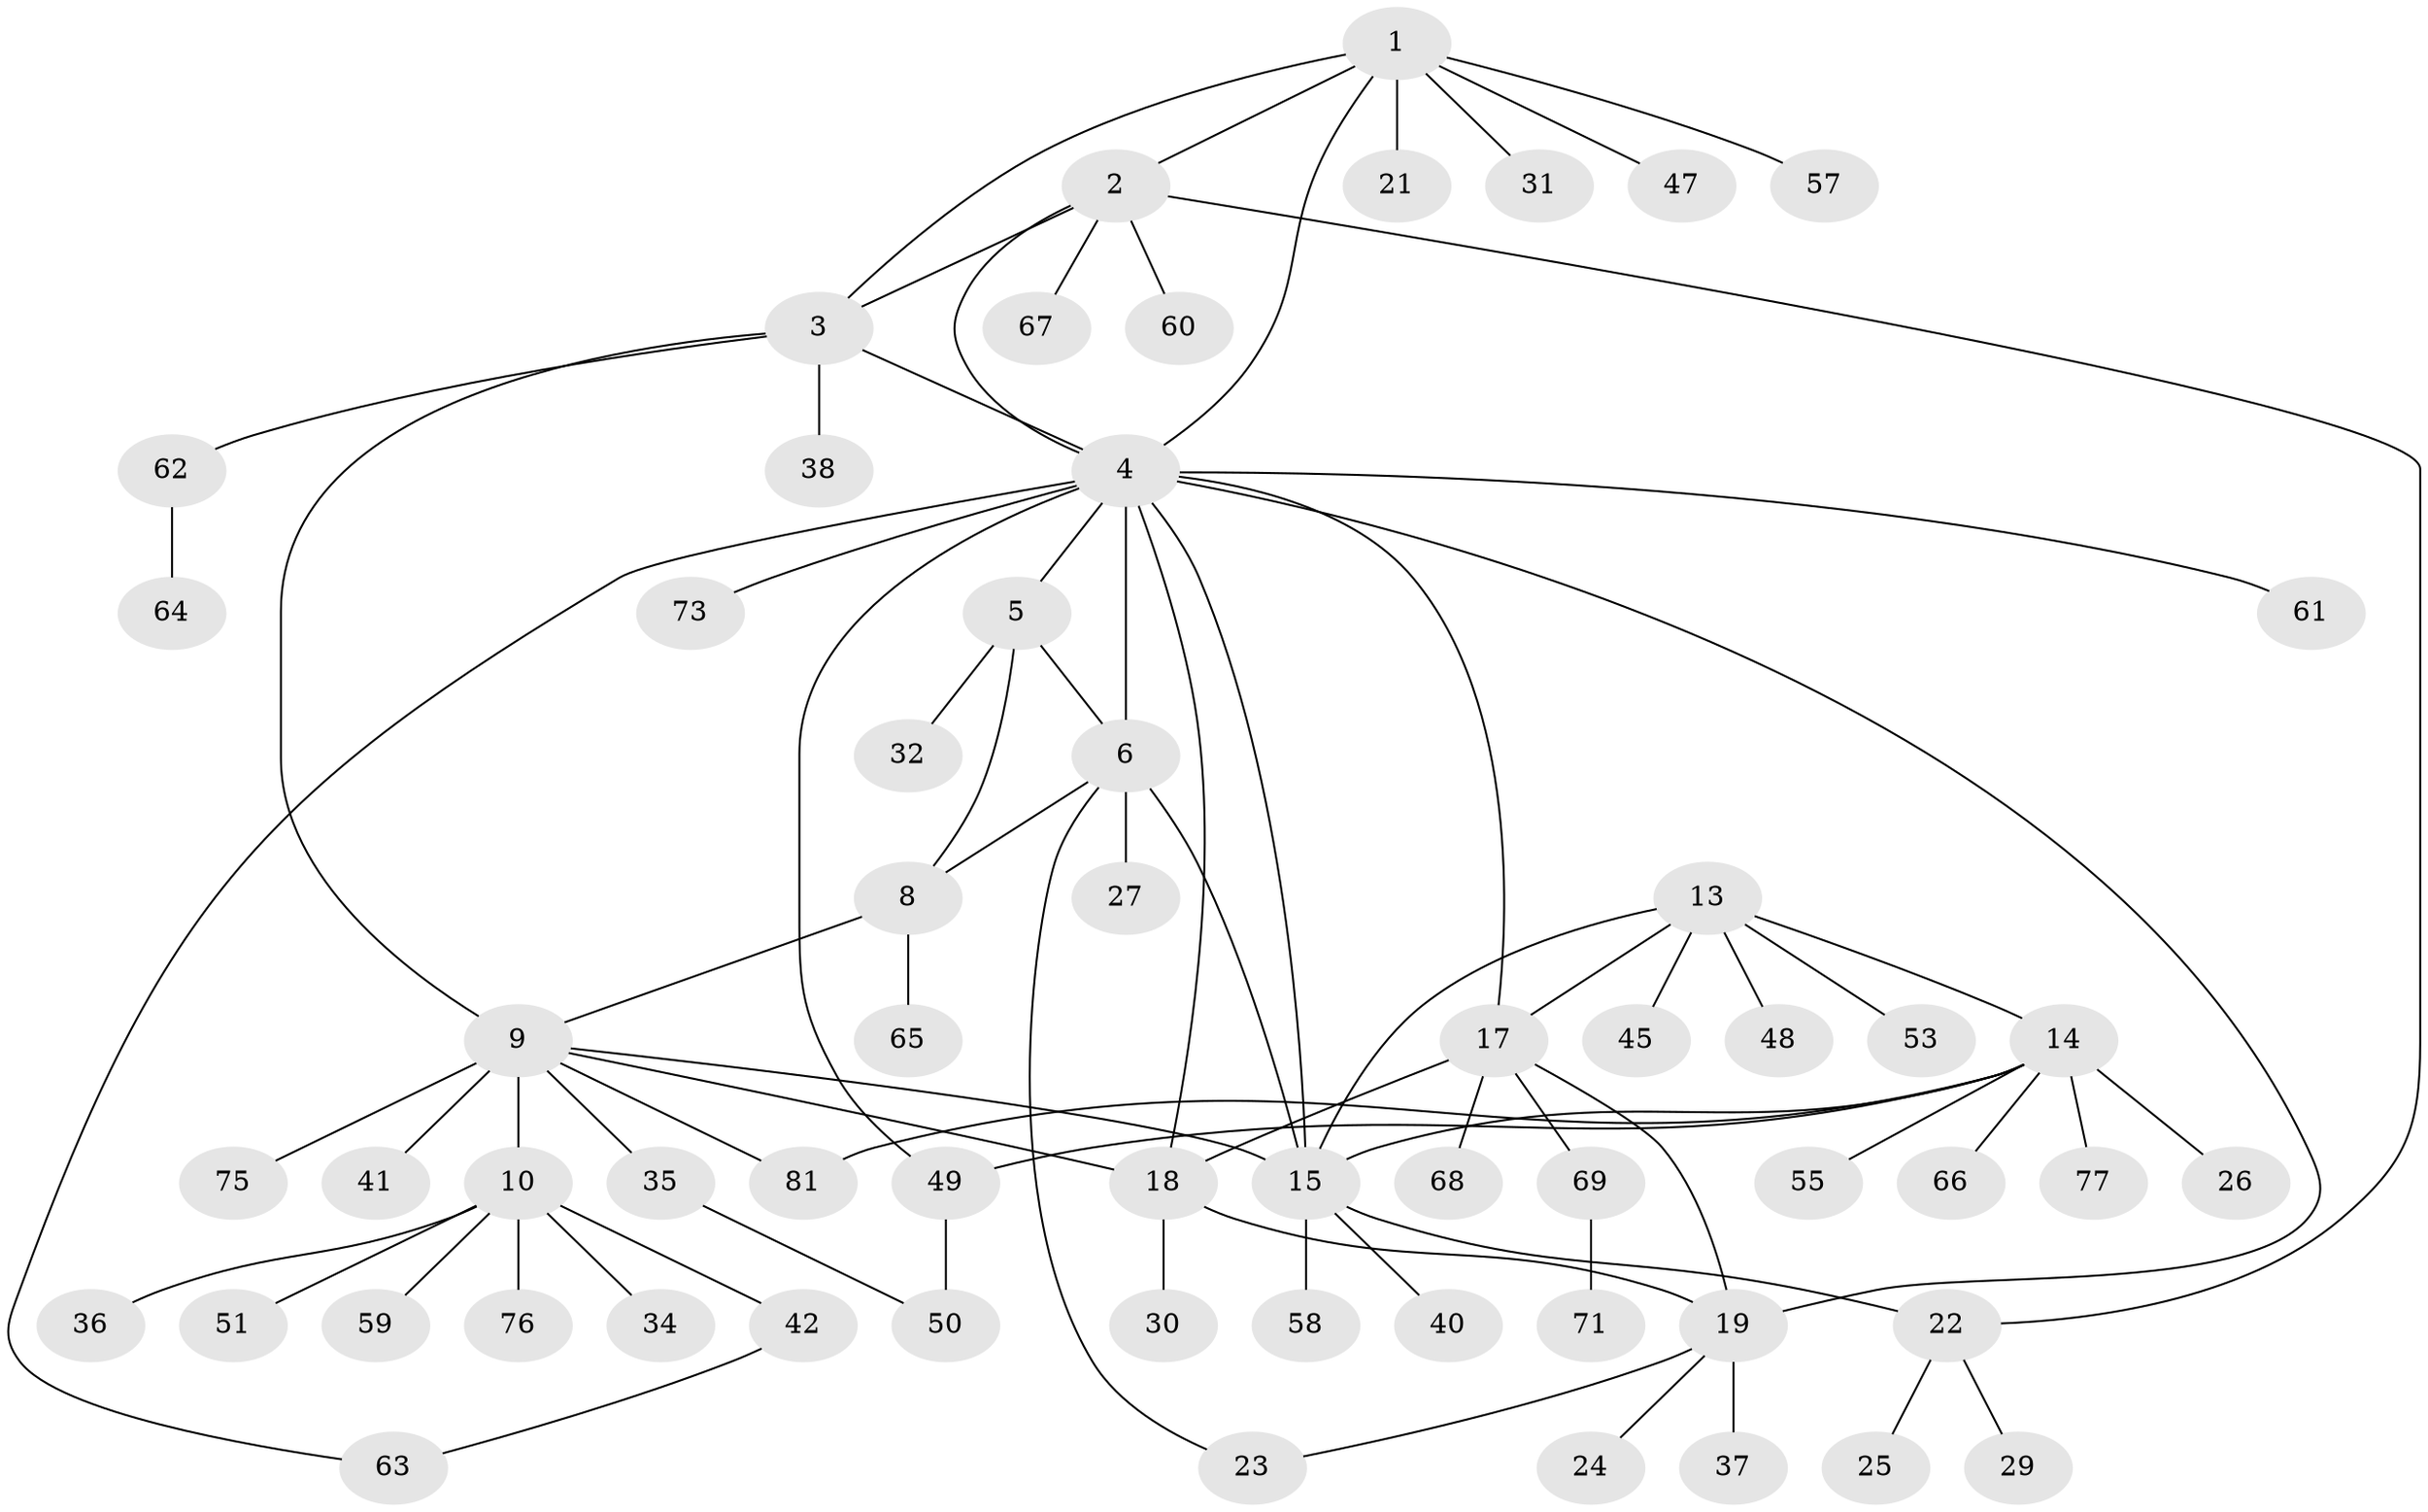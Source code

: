 // Generated by graph-tools (version 1.1) at 2025/24/03/03/25 07:24:18]
// undirected, 61 vertices, 80 edges
graph export_dot {
graph [start="1"]
  node [color=gray90,style=filled];
  1 [super="+80"];
  2 [super="+52"];
  3 [super="+79"];
  4 [super="+20"];
  5 [super="+7"];
  6 [super="+28"];
  8 [super="+39"];
  9 [super="+12"];
  10 [super="+11"];
  13 [super="+16"];
  14 [super="+56"];
  15 [super="+33"];
  17 [super="+44"];
  18;
  19 [super="+54"];
  21;
  22;
  23;
  24;
  25;
  26 [super="+78"];
  27;
  29;
  30;
  31;
  32;
  34;
  35;
  36;
  37;
  38;
  40;
  41;
  42 [super="+43"];
  45 [super="+46"];
  47;
  48;
  49 [super="+72"];
  50 [super="+70"];
  51;
  53;
  55;
  57;
  58;
  59;
  60;
  61;
  62;
  63;
  64;
  65;
  66 [super="+74"];
  67;
  68;
  69;
  71;
  73;
  75;
  76;
  77;
  81;
  1 -- 2;
  1 -- 3;
  1 -- 4;
  1 -- 21;
  1 -- 31;
  1 -- 47;
  1 -- 57;
  2 -- 3;
  2 -- 4;
  2 -- 22;
  2 -- 60;
  2 -- 67;
  3 -- 4;
  3 -- 38;
  3 -- 62;
  3 -- 9;
  4 -- 15;
  4 -- 49;
  4 -- 17;
  4 -- 18;
  4 -- 19;
  4 -- 6;
  4 -- 73;
  4 -- 61;
  4 -- 63;
  4 -- 5;
  5 -- 6 [weight=2];
  5 -- 8 [weight=2];
  5 -- 32;
  6 -- 8;
  6 -- 15;
  6 -- 23;
  6 -- 27;
  8 -- 9;
  8 -- 65;
  9 -- 10 [weight=4];
  9 -- 15;
  9 -- 18;
  9 -- 41;
  9 -- 75;
  9 -- 81;
  9 -- 35;
  10 -- 34;
  10 -- 36;
  10 -- 42;
  10 -- 51;
  10 -- 59;
  10 -- 76;
  13 -- 14 [weight=2];
  13 -- 15 [weight=2];
  13 -- 53;
  13 -- 48;
  13 -- 17;
  13 -- 45;
  14 -- 15;
  14 -- 26;
  14 -- 49;
  14 -- 55;
  14 -- 66;
  14 -- 77;
  14 -- 81;
  15 -- 40;
  15 -- 58;
  15 -- 22;
  17 -- 18;
  17 -- 19;
  17 -- 68;
  17 -- 69;
  18 -- 19;
  18 -- 30;
  19 -- 23;
  19 -- 24;
  19 -- 37;
  22 -- 25;
  22 -- 29;
  35 -- 50;
  42 -- 63;
  49 -- 50;
  62 -- 64;
  69 -- 71;
}
